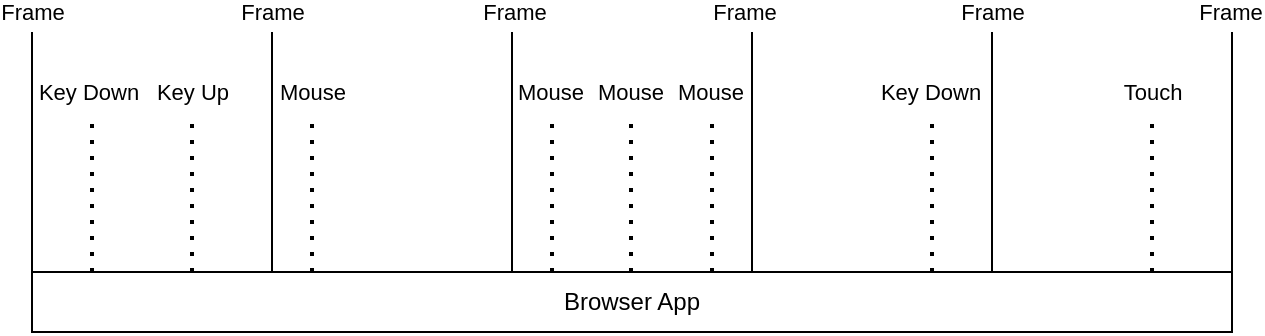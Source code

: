 <mxfile version="20.8.10" type="device"><diagram name="Page-1" id="KCMOepevbKIvXNFcdCF7"><mxGraphModel dx="1098" dy="967" grid="1" gridSize="10" guides="1" tooltips="1" connect="1" arrows="1" fold="1" page="1" pageScale="1" pageWidth="827" pageHeight="1169" math="0" shadow="0"><root><mxCell id="0"/><mxCell id="1" parent="0"/><mxCell id="9Ck-EkhIkJNE5HpNSjxp-1" value="Browser App" style="rounded=0;whiteSpace=wrap;html=1;" vertex="1" parent="1"><mxGeometry x="80" y="430" width="600" height="30" as="geometry"/></mxCell><mxCell id="9Ck-EkhIkJNE5HpNSjxp-5" value="" style="endArrow=none;html=1;rounded=0;" edge="1" parent="1"><mxGeometry width="50" height="50" relative="1" as="geometry"><mxPoint x="80" y="430" as="sourcePoint"/><mxPoint x="80" y="310" as="targetPoint"/></mxGeometry></mxCell><mxCell id="9Ck-EkhIkJNE5HpNSjxp-29" value="Frame" style="edgeLabel;html=1;align=center;verticalAlign=middle;resizable=0;points=[];" vertex="1" connectable="0" parent="9Ck-EkhIkJNE5HpNSjxp-5"><mxGeometry x="0.6" relative="1" as="geometry"><mxPoint y="-34" as="offset"/></mxGeometry></mxCell><mxCell id="9Ck-EkhIkJNE5HpNSjxp-6" value="" style="endArrow=none;html=1;rounded=0;" edge="1" parent="1"><mxGeometry width="50" height="50" relative="1" as="geometry"><mxPoint x="200" y="430" as="sourcePoint"/><mxPoint x="200" y="310" as="targetPoint"/></mxGeometry></mxCell><mxCell id="9Ck-EkhIkJNE5HpNSjxp-30" value="Frame" style="edgeLabel;html=1;align=center;verticalAlign=middle;resizable=0;points=[];" vertex="1" connectable="0" parent="9Ck-EkhIkJNE5HpNSjxp-6"><mxGeometry x="0.733" relative="1" as="geometry"><mxPoint y="-26" as="offset"/></mxGeometry></mxCell><mxCell id="9Ck-EkhIkJNE5HpNSjxp-7" value="" style="endArrow=none;html=1;rounded=0;" edge="1" parent="1"><mxGeometry width="50" height="50" relative="1" as="geometry"><mxPoint x="320" y="430" as="sourcePoint"/><mxPoint x="320" y="310" as="targetPoint"/></mxGeometry></mxCell><mxCell id="9Ck-EkhIkJNE5HpNSjxp-31" value="Frame" style="edgeLabel;html=1;align=center;verticalAlign=middle;resizable=0;points=[];" vertex="1" connectable="0" parent="9Ck-EkhIkJNE5HpNSjxp-7"><mxGeometry x="0.8" y="-1" relative="1" as="geometry"><mxPoint y="-22" as="offset"/></mxGeometry></mxCell><mxCell id="9Ck-EkhIkJNE5HpNSjxp-8" value="" style="endArrow=none;html=1;rounded=0;" edge="1" parent="1"><mxGeometry width="50" height="50" relative="1" as="geometry"><mxPoint x="440" y="430" as="sourcePoint"/><mxPoint x="440" y="310" as="targetPoint"/></mxGeometry></mxCell><mxCell id="9Ck-EkhIkJNE5HpNSjxp-32" value="Frame" style="edgeLabel;html=1;align=center;verticalAlign=middle;resizable=0;points=[];" vertex="1" connectable="0" parent="9Ck-EkhIkJNE5HpNSjxp-8"><mxGeometry x="0.45" y="4" relative="1" as="geometry"><mxPoint y="-43" as="offset"/></mxGeometry></mxCell><mxCell id="9Ck-EkhIkJNE5HpNSjxp-9" value="" style="endArrow=none;html=1;rounded=0;" edge="1" parent="1"><mxGeometry width="50" height="50" relative="1" as="geometry"><mxPoint x="560" y="430" as="sourcePoint"/><mxPoint x="560" y="310" as="targetPoint"/></mxGeometry></mxCell><mxCell id="9Ck-EkhIkJNE5HpNSjxp-33" value="Frame" style="edgeLabel;html=1;align=center;verticalAlign=middle;resizable=0;points=[];" vertex="1" connectable="0" parent="9Ck-EkhIkJNE5HpNSjxp-9"><mxGeometry x="0.833" relative="1" as="geometry"><mxPoint y="-20" as="offset"/></mxGeometry></mxCell><mxCell id="9Ck-EkhIkJNE5HpNSjxp-10" value="" style="endArrow=none;html=1;rounded=0;" edge="1" parent="1"><mxGeometry width="50" height="50" relative="1" as="geometry"><mxPoint x="680" y="430" as="sourcePoint"/><mxPoint x="680" y="310" as="targetPoint"/></mxGeometry></mxCell><mxCell id="9Ck-EkhIkJNE5HpNSjxp-34" value="Frame" style="edgeLabel;html=1;align=center;verticalAlign=middle;resizable=0;points=[];" vertex="1" connectable="0" parent="9Ck-EkhIkJNE5HpNSjxp-10"><mxGeometry x="0.717" y="1" relative="1" as="geometry"><mxPoint y="-27" as="offset"/></mxGeometry></mxCell><mxCell id="9Ck-EkhIkJNE5HpNSjxp-11" value="" style="endArrow=none;dashed=1;html=1;dashPattern=1 3;strokeWidth=2;rounded=0;" edge="1" parent="1"><mxGeometry width="50" height="50" relative="1" as="geometry"><mxPoint x="110" y="430" as="sourcePoint"/><mxPoint x="110" y="350" as="targetPoint"/></mxGeometry></mxCell><mxCell id="9Ck-EkhIkJNE5HpNSjxp-19" value="Key Down" style="edgeLabel;html=1;align=center;verticalAlign=middle;resizable=0;points=[];" vertex="1" connectable="0" parent="9Ck-EkhIkJNE5HpNSjxp-11"><mxGeometry x="0.575" y="2" relative="1" as="geometry"><mxPoint y="-27" as="offset"/></mxGeometry></mxCell><mxCell id="9Ck-EkhIkJNE5HpNSjxp-13" value="" style="endArrow=none;dashed=1;html=1;dashPattern=1 3;strokeWidth=2;rounded=0;" edge="1" parent="1"><mxGeometry width="50" height="50" relative="1" as="geometry"><mxPoint x="160" y="430" as="sourcePoint"/><mxPoint x="160" y="350" as="targetPoint"/></mxGeometry></mxCell><mxCell id="9Ck-EkhIkJNE5HpNSjxp-18" value="Key Up" style="edgeLabel;html=1;align=center;verticalAlign=middle;resizable=0;points=[];" vertex="1" connectable="0" parent="9Ck-EkhIkJNE5HpNSjxp-13"><mxGeometry x="0.475" y="-4" relative="1" as="geometry"><mxPoint x="-4" y="-31" as="offset"/></mxGeometry></mxCell><mxCell id="9Ck-EkhIkJNE5HpNSjxp-14" value="" style="endArrow=none;dashed=1;html=1;dashPattern=1 3;strokeWidth=2;rounded=0;" edge="1" parent="1"><mxGeometry width="50" height="50" relative="1" as="geometry"><mxPoint x="220" y="430" as="sourcePoint"/><mxPoint x="220" y="350" as="targetPoint"/></mxGeometry></mxCell><mxCell id="9Ck-EkhIkJNE5HpNSjxp-15" value="" style="endArrow=none;dashed=1;html=1;dashPattern=1 3;strokeWidth=2;rounded=0;" edge="1" parent="1"><mxGeometry width="50" height="50" relative="1" as="geometry"><mxPoint x="420" y="430" as="sourcePoint"/><mxPoint x="420" y="350" as="targetPoint"/></mxGeometry></mxCell><mxCell id="9Ck-EkhIkJNE5HpNSjxp-21" value="Mouse" style="edgeLabel;html=1;align=center;verticalAlign=middle;resizable=0;points=[];" vertex="1" connectable="0" parent="9Ck-EkhIkJNE5HpNSjxp-15"><mxGeometry x="0.65" y="1" relative="1" as="geometry"><mxPoint y="-24" as="offset"/></mxGeometry></mxCell><mxCell id="9Ck-EkhIkJNE5HpNSjxp-16" value="" style="endArrow=none;dashed=1;html=1;dashPattern=1 3;strokeWidth=2;rounded=0;" edge="1" parent="1"><mxGeometry width="50" height="50" relative="1" as="geometry"><mxPoint x="530" y="430" as="sourcePoint"/><mxPoint x="530" y="350" as="targetPoint"/></mxGeometry></mxCell><mxCell id="9Ck-EkhIkJNE5HpNSjxp-23" value="Key Down" style="edgeLabel;html=1;align=center;verticalAlign=middle;resizable=0;points=[];" vertex="1" connectable="0" parent="9Ck-EkhIkJNE5HpNSjxp-16"><mxGeometry x="0.55" y="1" relative="1" as="geometry"><mxPoint y="-28" as="offset"/></mxGeometry></mxCell><mxCell id="9Ck-EkhIkJNE5HpNSjxp-17" value="" style="endArrow=none;dashed=1;html=1;dashPattern=1 3;strokeWidth=2;rounded=0;" edge="1" parent="1"><mxGeometry width="50" height="50" relative="1" as="geometry"><mxPoint x="640" y="430" as="sourcePoint"/><mxPoint x="640" y="350" as="targetPoint"/></mxGeometry></mxCell><mxCell id="9Ck-EkhIkJNE5HpNSjxp-24" value="Touch" style="edgeLabel;html=1;align=center;verticalAlign=middle;resizable=0;points=[];" vertex="1" connectable="0" parent="9Ck-EkhIkJNE5HpNSjxp-17"><mxGeometry x="0.55" y="-2" relative="1" as="geometry"><mxPoint x="-2" y="-28" as="offset"/></mxGeometry></mxCell><mxCell id="9Ck-EkhIkJNE5HpNSjxp-20" value="Mouse" style="edgeLabel;html=1;align=center;verticalAlign=middle;resizable=0;points=[];" vertex="1" connectable="0" parent="1"><mxGeometry x="220" y="340" as="geometry"/></mxCell><mxCell id="9Ck-EkhIkJNE5HpNSjxp-25" value="" style="endArrow=none;dashed=1;html=1;dashPattern=1 3;strokeWidth=2;rounded=0;" edge="1" parent="1"><mxGeometry width="50" height="50" relative="1" as="geometry"><mxPoint x="379.5" y="430" as="sourcePoint"/><mxPoint x="379.5" y="350" as="targetPoint"/></mxGeometry></mxCell><mxCell id="9Ck-EkhIkJNE5HpNSjxp-26" value="Mouse" style="edgeLabel;html=1;align=center;verticalAlign=middle;resizable=0;points=[];" vertex="1" connectable="0" parent="9Ck-EkhIkJNE5HpNSjxp-25"><mxGeometry x="0.65" y="1" relative="1" as="geometry"><mxPoint y="-24" as="offset"/></mxGeometry></mxCell><mxCell id="9Ck-EkhIkJNE5HpNSjxp-27" value="" style="endArrow=none;dashed=1;html=1;dashPattern=1 3;strokeWidth=2;rounded=0;" edge="1" parent="1"><mxGeometry width="50" height="50" relative="1" as="geometry"><mxPoint x="340" y="430" as="sourcePoint"/><mxPoint x="340" y="350" as="targetPoint"/></mxGeometry></mxCell><mxCell id="9Ck-EkhIkJNE5HpNSjxp-28" value="Mouse" style="edgeLabel;html=1;align=center;verticalAlign=middle;resizable=0;points=[];" vertex="1" connectable="0" parent="9Ck-EkhIkJNE5HpNSjxp-27"><mxGeometry x="0.65" y="1" relative="1" as="geometry"><mxPoint y="-24" as="offset"/></mxGeometry></mxCell></root></mxGraphModel></diagram></mxfile>